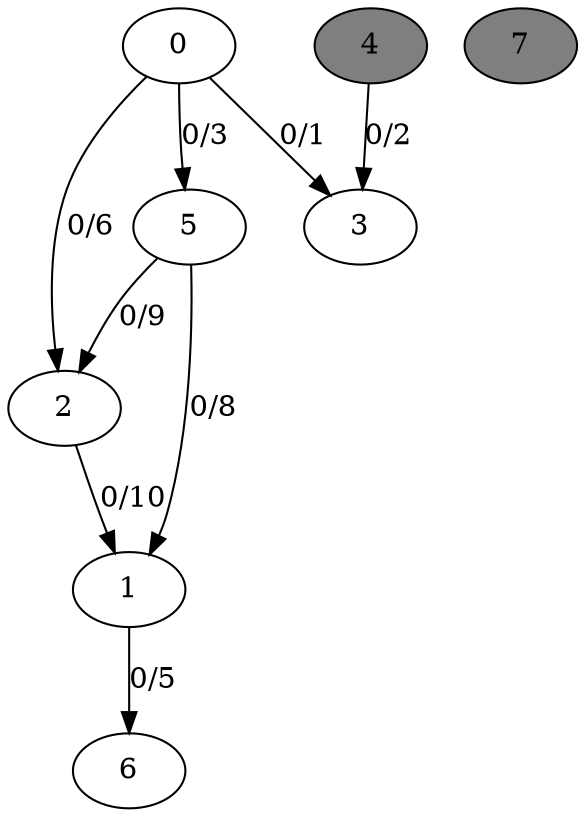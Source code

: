 digraph G {
	0[style=filled fillcolor=grey100];
	0->2[label ="0/6"] ;
	0->3[label ="0/1"] ;
	0->5[label ="0/3"] ;
	1[style=filled fillcolor=grey100];
	1->6[label ="0/5"] ;
	2[style=filled fillcolor=grey100];
	2->1[label ="0/10"] ;
	3[style=filled fillcolor=grey100];
	4[style=filled fillcolor=grey50];
	4->3[label ="0/2"] ;
	5[style=filled fillcolor=grey100];
	5->1[label ="0/8"] ;
	5->2[label ="0/9"] ;
	6[style=filled fillcolor=grey100];
	7[style=filled fillcolor=grey50];
}
